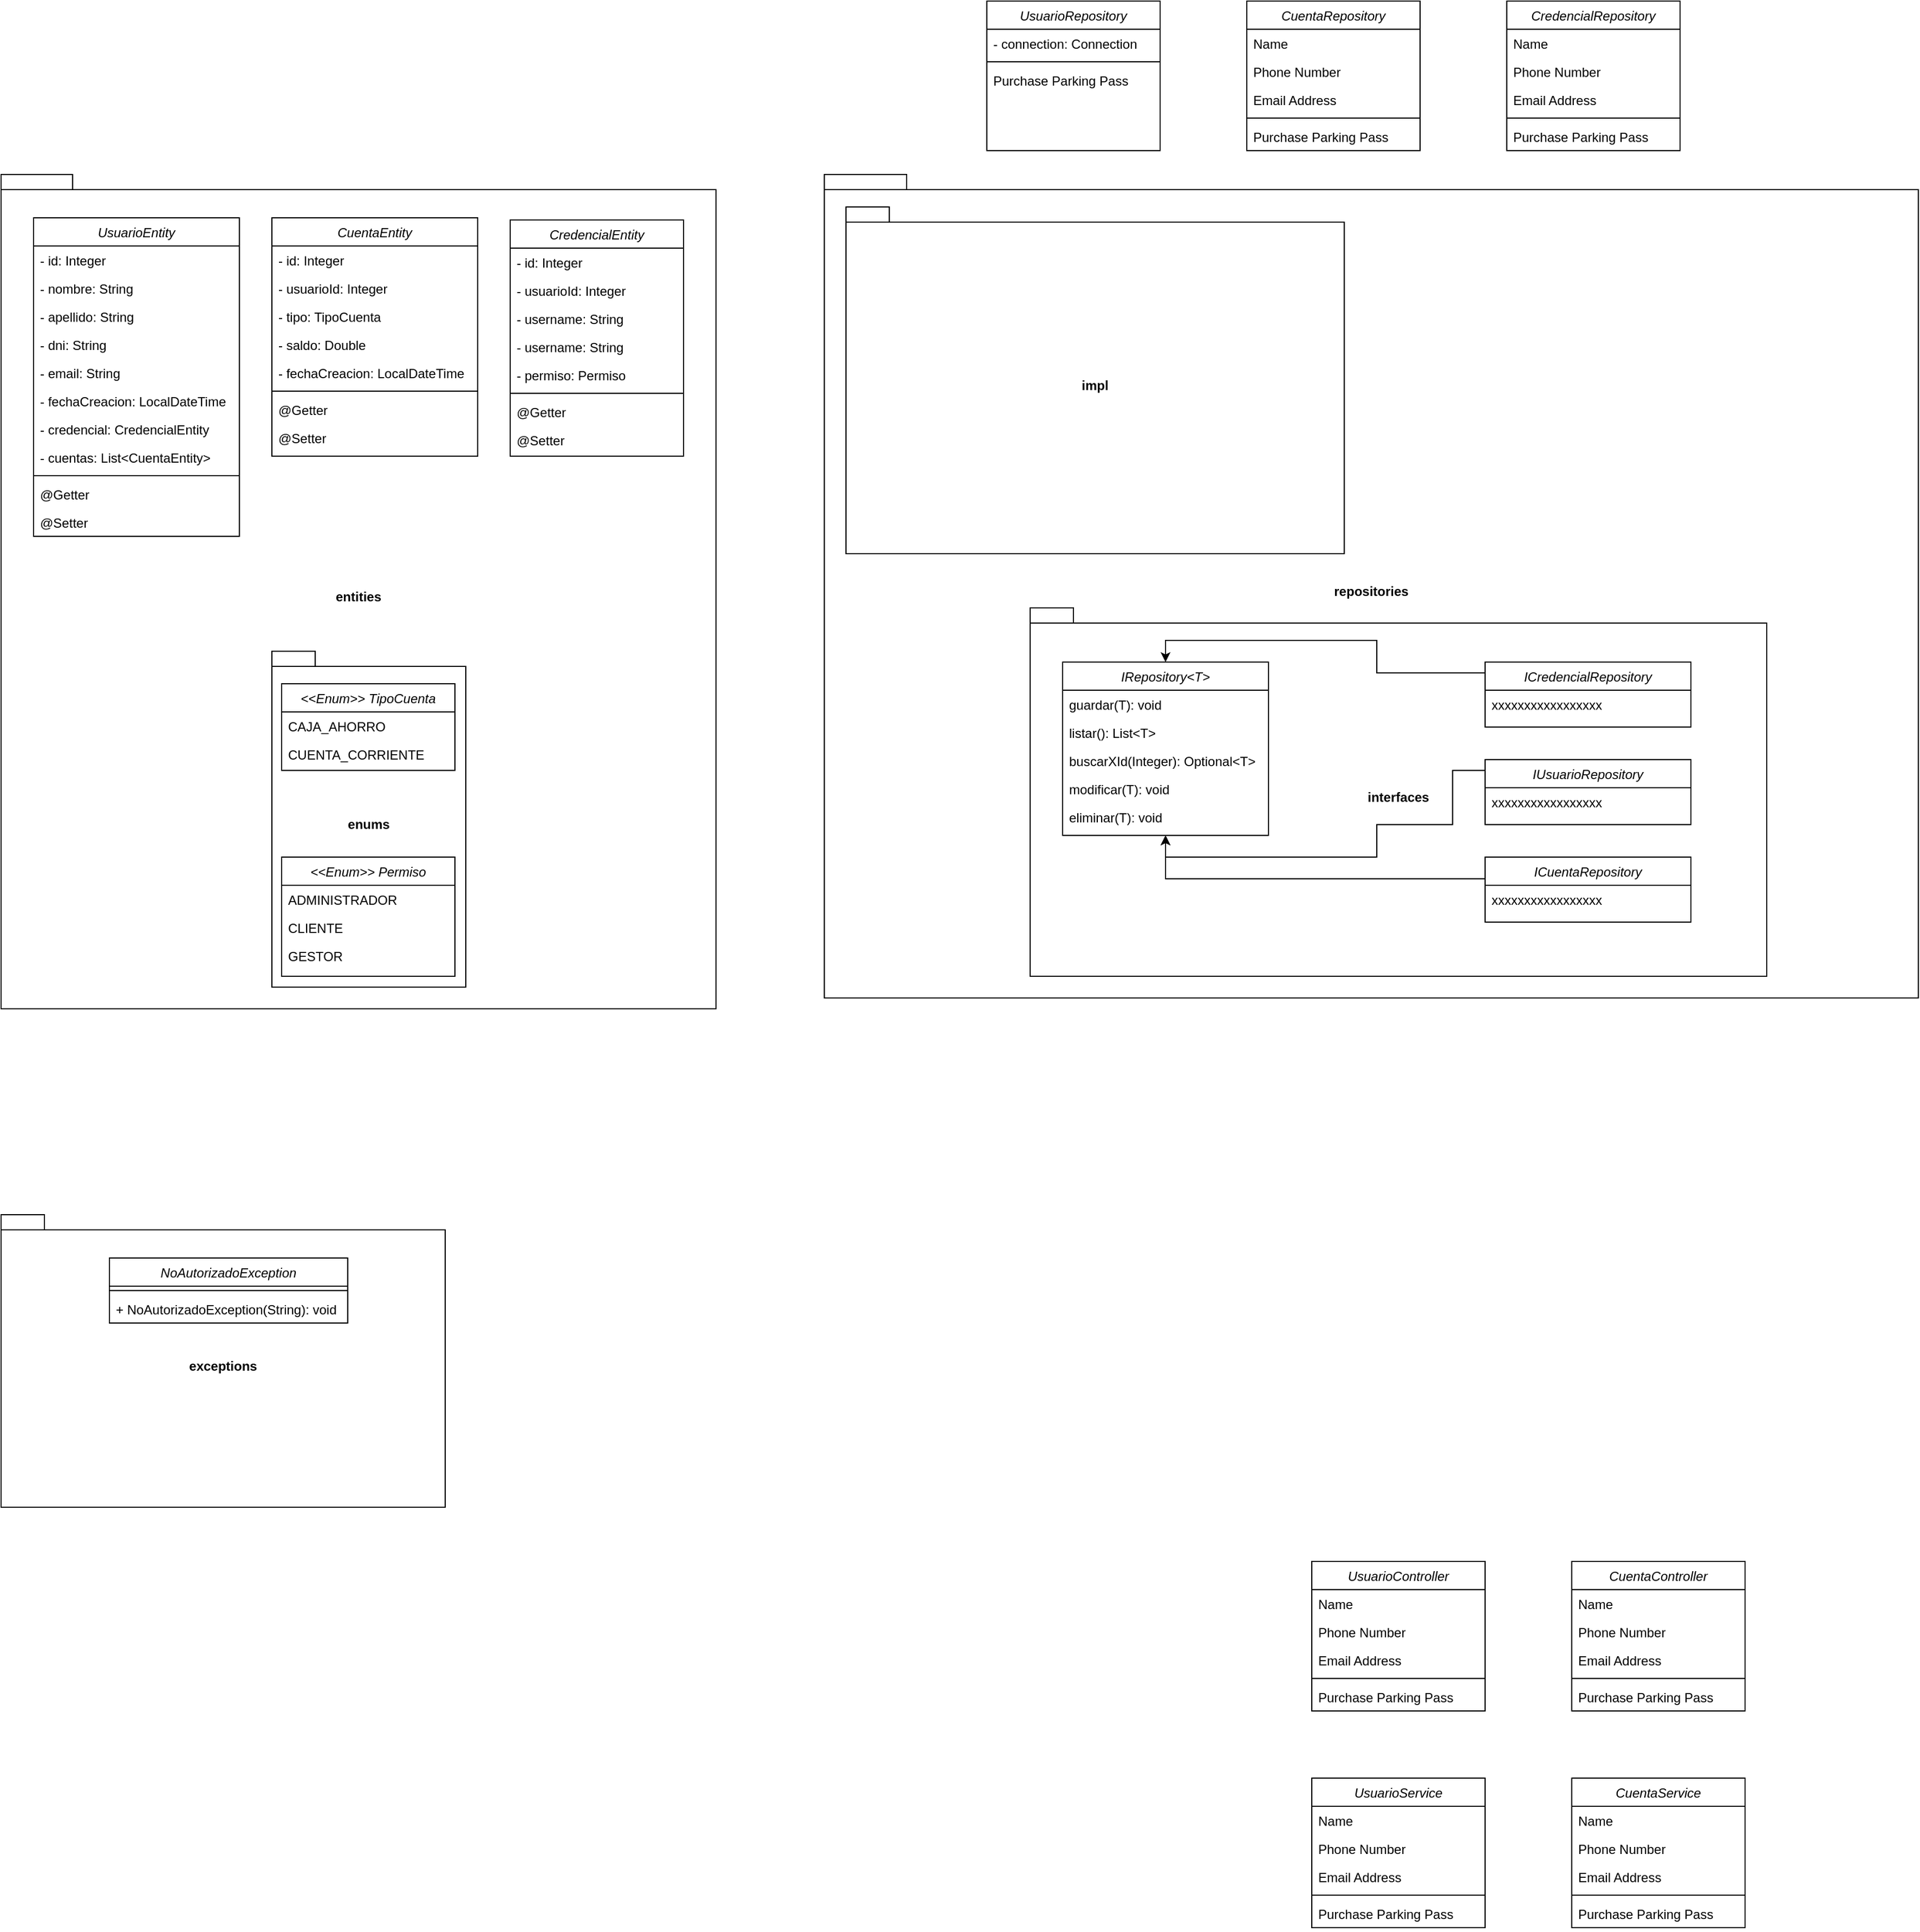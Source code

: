 <mxfile version="26.2.2">
  <diagram id="C5RBs43oDa-KdzZeNtuy" name="Page-1">
    <mxGraphModel dx="4342" dy="2574" grid="1" gridSize="10" guides="1" tooltips="1" connect="1" arrows="1" fold="1" page="1" pageScale="1" pageWidth="827" pageHeight="1169" math="0" shadow="0">
      <root>
        <mxCell id="WIyWlLk6GJQsqaUBKTNV-0" />
        <mxCell id="WIyWlLk6GJQsqaUBKTNV-1" parent="WIyWlLk6GJQsqaUBKTNV-0" />
        <mxCell id="HVTatiH8RdnIna1Nd5N4-107" value="repositories" style="shape=folder;fontStyle=1;spacingTop=10;tabWidth=40;tabHeight=14;tabPosition=left;html=1;whiteSpace=wrap;" vertex="1" parent="WIyWlLk6GJQsqaUBKTNV-1">
          <mxGeometry x="-250" y="-960" width="1010" height="760" as="geometry" />
        </mxCell>
        <mxCell id="HVTatiH8RdnIna1Nd5N4-108" value="impl" style="shape=folder;fontStyle=1;spacingTop=10;tabWidth=40;tabHeight=14;tabPosition=left;html=1;whiteSpace=wrap;" vertex="1" parent="WIyWlLk6GJQsqaUBKTNV-1">
          <mxGeometry x="-230" y="-930" width="460" height="320" as="geometry" />
        </mxCell>
        <mxCell id="HVTatiH8RdnIna1Nd5N4-109" value="interfaces" style="shape=folder;fontStyle=1;spacingTop=10;tabWidth=40;tabHeight=14;tabPosition=left;html=1;whiteSpace=wrap;" vertex="1" parent="WIyWlLk6GJQsqaUBKTNV-1">
          <mxGeometry x="-60" y="-560" width="680" height="340" as="geometry" />
        </mxCell>
        <mxCell id="HVTatiH8RdnIna1Nd5N4-99" value="entities" style="shape=folder;fontStyle=1;spacingTop=10;tabWidth=40;tabHeight=14;tabPosition=left;html=1;whiteSpace=wrap;" vertex="1" parent="WIyWlLk6GJQsqaUBKTNV-1">
          <mxGeometry x="-1010" y="-960" width="660" height="770" as="geometry" />
        </mxCell>
        <mxCell id="zkfFHV4jXpPFQw0GAbJ--0" value="UsuarioEntity" style="swimlane;fontStyle=2;align=center;verticalAlign=top;childLayout=stackLayout;horizontal=1;startSize=26;horizontalStack=0;resizeParent=1;resizeLast=0;collapsible=1;marginBottom=0;rounded=0;shadow=0;strokeWidth=1;" parent="WIyWlLk6GJQsqaUBKTNV-1" vertex="1">
          <mxGeometry x="-980" y="-920" width="190" height="294" as="geometry">
            <mxRectangle x="-980" y="-920" width="160" height="26" as="alternateBounds" />
          </mxGeometry>
        </mxCell>
        <mxCell id="zkfFHV4jXpPFQw0GAbJ--1" value="- id: Integer" style="text;align=left;verticalAlign=top;spacingLeft=4;spacingRight=4;overflow=hidden;rotatable=0;points=[[0,0.5],[1,0.5]];portConstraint=eastwest;" parent="zkfFHV4jXpPFQw0GAbJ--0" vertex="1">
          <mxGeometry y="26" width="190" height="26" as="geometry" />
        </mxCell>
        <mxCell id="HVTatiH8RdnIna1Nd5N4-63" value="- nombre: String" style="text;align=left;verticalAlign=top;spacingLeft=4;spacingRight=4;overflow=hidden;rotatable=0;points=[[0,0.5],[1,0.5]];portConstraint=eastwest;" vertex="1" parent="zkfFHV4jXpPFQw0GAbJ--0">
          <mxGeometry y="52" width="190" height="26" as="geometry" />
        </mxCell>
        <mxCell id="HVTatiH8RdnIna1Nd5N4-64" value="- apellido: String" style="text;align=left;verticalAlign=top;spacingLeft=4;spacingRight=4;overflow=hidden;rotatable=0;points=[[0,0.5],[1,0.5]];portConstraint=eastwest;" vertex="1" parent="zkfFHV4jXpPFQw0GAbJ--0">
          <mxGeometry y="78" width="190" height="26" as="geometry" />
        </mxCell>
        <mxCell id="HVTatiH8RdnIna1Nd5N4-65" value="- dni: String" style="text;align=left;verticalAlign=top;spacingLeft=4;spacingRight=4;overflow=hidden;rotatable=0;points=[[0,0.5],[1,0.5]];portConstraint=eastwest;" vertex="1" parent="zkfFHV4jXpPFQw0GAbJ--0">
          <mxGeometry y="104" width="190" height="26" as="geometry" />
        </mxCell>
        <mxCell id="HVTatiH8RdnIna1Nd5N4-66" value="- email: String" style="text;align=left;verticalAlign=top;spacingLeft=4;spacingRight=4;overflow=hidden;rotatable=0;points=[[0,0.5],[1,0.5]];portConstraint=eastwest;" vertex="1" parent="zkfFHV4jXpPFQw0GAbJ--0">
          <mxGeometry y="130" width="190" height="26" as="geometry" />
        </mxCell>
        <mxCell id="zkfFHV4jXpPFQw0GAbJ--2" value="- fechaCreacion: LocalDateTime" style="text;align=left;verticalAlign=top;spacingLeft=4;spacingRight=4;overflow=hidden;rotatable=0;points=[[0,0.5],[1,0.5]];portConstraint=eastwest;rounded=0;shadow=0;html=0;" parent="zkfFHV4jXpPFQw0GAbJ--0" vertex="1">
          <mxGeometry y="156" width="190" height="26" as="geometry" />
        </mxCell>
        <mxCell id="HVTatiH8RdnIna1Nd5N4-67" value="- credencial: CredencialEntity" style="text;align=left;verticalAlign=top;spacingLeft=4;spacingRight=4;overflow=hidden;rotatable=0;points=[[0,0.5],[1,0.5]];portConstraint=eastwest;rounded=0;shadow=0;html=0;" vertex="1" parent="zkfFHV4jXpPFQw0GAbJ--0">
          <mxGeometry y="182" width="190" height="26" as="geometry" />
        </mxCell>
        <mxCell id="zkfFHV4jXpPFQw0GAbJ--3" value="- cuentas: List&lt;CuentaEntity&gt;" style="text;align=left;verticalAlign=top;spacingLeft=4;spacingRight=4;overflow=hidden;rotatable=0;points=[[0,0.5],[1,0.5]];portConstraint=eastwest;rounded=0;shadow=0;html=0;" parent="zkfFHV4jXpPFQw0GAbJ--0" vertex="1">
          <mxGeometry y="208" width="190" height="26" as="geometry" />
        </mxCell>
        <mxCell id="zkfFHV4jXpPFQw0GAbJ--4" value="" style="line;html=1;strokeWidth=1;align=left;verticalAlign=middle;spacingTop=-1;spacingLeft=3;spacingRight=3;rotatable=0;labelPosition=right;points=[];portConstraint=eastwest;" parent="zkfFHV4jXpPFQw0GAbJ--0" vertex="1">
          <mxGeometry y="234" width="190" height="8" as="geometry" />
        </mxCell>
        <mxCell id="zkfFHV4jXpPFQw0GAbJ--5" value="@Getter" style="text;align=left;verticalAlign=top;spacingLeft=4;spacingRight=4;overflow=hidden;rotatable=0;points=[[0,0.5],[1,0.5]];portConstraint=eastwest;" parent="zkfFHV4jXpPFQw0GAbJ--0" vertex="1">
          <mxGeometry y="242" width="190" height="26" as="geometry" />
        </mxCell>
        <mxCell id="HVTatiH8RdnIna1Nd5N4-68" value="@Setter" style="text;align=left;verticalAlign=top;spacingLeft=4;spacingRight=4;overflow=hidden;rotatable=0;points=[[0,0.5],[1,0.5]];portConstraint=eastwest;" vertex="1" parent="zkfFHV4jXpPFQw0GAbJ--0">
          <mxGeometry y="268" width="190" height="26" as="geometry" />
        </mxCell>
        <mxCell id="HVTatiH8RdnIna1Nd5N4-0" value="CuentaEntity" style="swimlane;fontStyle=2;align=center;verticalAlign=top;childLayout=stackLayout;horizontal=1;startSize=26;horizontalStack=0;resizeParent=1;resizeLast=0;collapsible=1;marginBottom=0;rounded=0;shadow=0;strokeWidth=1;" vertex="1" parent="WIyWlLk6GJQsqaUBKTNV-1">
          <mxGeometry x="-760" y="-920" width="190" height="220" as="geometry">
            <mxRectangle x="230" y="140" width="160" height="26" as="alternateBounds" />
          </mxGeometry>
        </mxCell>
        <mxCell id="HVTatiH8RdnIna1Nd5N4-1" value="- id: Integer" style="text;align=left;verticalAlign=top;spacingLeft=4;spacingRight=4;overflow=hidden;rotatable=0;points=[[0,0.5],[1,0.5]];portConstraint=eastwest;" vertex="1" parent="HVTatiH8RdnIna1Nd5N4-0">
          <mxGeometry y="26" width="190" height="26" as="geometry" />
        </mxCell>
        <mxCell id="HVTatiH8RdnIna1Nd5N4-69" value="- usuarioId: Integer" style="text;align=left;verticalAlign=top;spacingLeft=4;spacingRight=4;overflow=hidden;rotatable=0;points=[[0,0.5],[1,0.5]];portConstraint=eastwest;" vertex="1" parent="HVTatiH8RdnIna1Nd5N4-0">
          <mxGeometry y="52" width="190" height="26" as="geometry" />
        </mxCell>
        <mxCell id="HVTatiH8RdnIna1Nd5N4-70" value="- tipo: TipoCuenta" style="text;align=left;verticalAlign=top;spacingLeft=4;spacingRight=4;overflow=hidden;rotatable=0;points=[[0,0.5],[1,0.5]];portConstraint=eastwest;" vertex="1" parent="HVTatiH8RdnIna1Nd5N4-0">
          <mxGeometry y="78" width="190" height="26" as="geometry" />
        </mxCell>
        <mxCell id="HVTatiH8RdnIna1Nd5N4-71" value="- saldo: Double" style="text;align=left;verticalAlign=top;spacingLeft=4;spacingRight=4;overflow=hidden;rotatable=0;points=[[0,0.5],[1,0.5]];portConstraint=eastwest;" vertex="1" parent="HVTatiH8RdnIna1Nd5N4-0">
          <mxGeometry y="104" width="190" height="26" as="geometry" />
        </mxCell>
        <mxCell id="HVTatiH8RdnIna1Nd5N4-72" value="- fechaCreacion: LocalDateTime" style="text;align=left;verticalAlign=top;spacingLeft=4;spacingRight=4;overflow=hidden;rotatable=0;points=[[0,0.5],[1,0.5]];portConstraint=eastwest;" vertex="1" parent="HVTatiH8RdnIna1Nd5N4-0">
          <mxGeometry y="130" width="190" height="26" as="geometry" />
        </mxCell>
        <mxCell id="HVTatiH8RdnIna1Nd5N4-4" value="" style="line;html=1;strokeWidth=1;align=left;verticalAlign=middle;spacingTop=-1;spacingLeft=3;spacingRight=3;rotatable=0;labelPosition=right;points=[];portConstraint=eastwest;" vertex="1" parent="HVTatiH8RdnIna1Nd5N4-0">
          <mxGeometry y="156" width="190" height="8" as="geometry" />
        </mxCell>
        <mxCell id="HVTatiH8RdnIna1Nd5N4-5" value="@Getter" style="text;align=left;verticalAlign=top;spacingLeft=4;spacingRight=4;overflow=hidden;rotatable=0;points=[[0,0.5],[1,0.5]];portConstraint=eastwest;" vertex="1" parent="HVTatiH8RdnIna1Nd5N4-0">
          <mxGeometry y="164" width="190" height="26" as="geometry" />
        </mxCell>
        <mxCell id="HVTatiH8RdnIna1Nd5N4-77" value="@Setter" style="text;align=left;verticalAlign=top;spacingLeft=4;spacingRight=4;overflow=hidden;rotatable=0;points=[[0,0.5],[1,0.5]];portConstraint=eastwest;" vertex="1" parent="HVTatiH8RdnIna1Nd5N4-0">
          <mxGeometry y="190" width="190" height="26" as="geometry" />
        </mxCell>
        <mxCell id="HVTatiH8RdnIna1Nd5N4-12" value="UsuarioService" style="swimlane;fontStyle=2;align=center;verticalAlign=top;childLayout=stackLayout;horizontal=1;startSize=26;horizontalStack=0;resizeParent=1;resizeLast=0;collapsible=1;marginBottom=0;rounded=0;shadow=0;strokeWidth=1;" vertex="1" parent="WIyWlLk6GJQsqaUBKTNV-1">
          <mxGeometry x="200" y="520" width="160" height="138" as="geometry">
            <mxRectangle x="230" y="140" width="160" height="26" as="alternateBounds" />
          </mxGeometry>
        </mxCell>
        <mxCell id="HVTatiH8RdnIna1Nd5N4-13" value="Name" style="text;align=left;verticalAlign=top;spacingLeft=4;spacingRight=4;overflow=hidden;rotatable=0;points=[[0,0.5],[1,0.5]];portConstraint=eastwest;" vertex="1" parent="HVTatiH8RdnIna1Nd5N4-12">
          <mxGeometry y="26" width="160" height="26" as="geometry" />
        </mxCell>
        <mxCell id="HVTatiH8RdnIna1Nd5N4-14" value="Phone Number" style="text;align=left;verticalAlign=top;spacingLeft=4;spacingRight=4;overflow=hidden;rotatable=0;points=[[0,0.5],[1,0.5]];portConstraint=eastwest;rounded=0;shadow=0;html=0;" vertex="1" parent="HVTatiH8RdnIna1Nd5N4-12">
          <mxGeometry y="52" width="160" height="26" as="geometry" />
        </mxCell>
        <mxCell id="HVTatiH8RdnIna1Nd5N4-15" value="Email Address" style="text;align=left;verticalAlign=top;spacingLeft=4;spacingRight=4;overflow=hidden;rotatable=0;points=[[0,0.5],[1,0.5]];portConstraint=eastwest;rounded=0;shadow=0;html=0;" vertex="1" parent="HVTatiH8RdnIna1Nd5N4-12">
          <mxGeometry y="78" width="160" height="26" as="geometry" />
        </mxCell>
        <mxCell id="HVTatiH8RdnIna1Nd5N4-16" value="" style="line;html=1;strokeWidth=1;align=left;verticalAlign=middle;spacingTop=-1;spacingLeft=3;spacingRight=3;rotatable=0;labelPosition=right;points=[];portConstraint=eastwest;" vertex="1" parent="HVTatiH8RdnIna1Nd5N4-12">
          <mxGeometry y="104" width="160" height="8" as="geometry" />
        </mxCell>
        <mxCell id="HVTatiH8RdnIna1Nd5N4-17" value="Purchase Parking Pass" style="text;align=left;verticalAlign=top;spacingLeft=4;spacingRight=4;overflow=hidden;rotatable=0;points=[[0,0.5],[1,0.5]];portConstraint=eastwest;" vertex="1" parent="HVTatiH8RdnIna1Nd5N4-12">
          <mxGeometry y="112" width="160" height="26" as="geometry" />
        </mxCell>
        <mxCell id="HVTatiH8RdnIna1Nd5N4-18" value="CuentaService" style="swimlane;fontStyle=2;align=center;verticalAlign=top;childLayout=stackLayout;horizontal=1;startSize=26;horizontalStack=0;resizeParent=1;resizeLast=0;collapsible=1;marginBottom=0;rounded=0;shadow=0;strokeWidth=1;" vertex="1" parent="WIyWlLk6GJQsqaUBKTNV-1">
          <mxGeometry x="440" y="520" width="160" height="138" as="geometry">
            <mxRectangle x="230" y="140" width="160" height="26" as="alternateBounds" />
          </mxGeometry>
        </mxCell>
        <mxCell id="HVTatiH8RdnIna1Nd5N4-19" value="Name" style="text;align=left;verticalAlign=top;spacingLeft=4;spacingRight=4;overflow=hidden;rotatable=0;points=[[0,0.5],[1,0.5]];portConstraint=eastwest;" vertex="1" parent="HVTatiH8RdnIna1Nd5N4-18">
          <mxGeometry y="26" width="160" height="26" as="geometry" />
        </mxCell>
        <mxCell id="HVTatiH8RdnIna1Nd5N4-20" value="Phone Number" style="text;align=left;verticalAlign=top;spacingLeft=4;spacingRight=4;overflow=hidden;rotatable=0;points=[[0,0.5],[1,0.5]];portConstraint=eastwest;rounded=0;shadow=0;html=0;" vertex="1" parent="HVTatiH8RdnIna1Nd5N4-18">
          <mxGeometry y="52" width="160" height="26" as="geometry" />
        </mxCell>
        <mxCell id="HVTatiH8RdnIna1Nd5N4-21" value="Email Address" style="text;align=left;verticalAlign=top;spacingLeft=4;spacingRight=4;overflow=hidden;rotatable=0;points=[[0,0.5],[1,0.5]];portConstraint=eastwest;rounded=0;shadow=0;html=0;" vertex="1" parent="HVTatiH8RdnIna1Nd5N4-18">
          <mxGeometry y="78" width="160" height="26" as="geometry" />
        </mxCell>
        <mxCell id="HVTatiH8RdnIna1Nd5N4-22" value="" style="line;html=1;strokeWidth=1;align=left;verticalAlign=middle;spacingTop=-1;spacingLeft=3;spacingRight=3;rotatable=0;labelPosition=right;points=[];portConstraint=eastwest;" vertex="1" parent="HVTatiH8RdnIna1Nd5N4-18">
          <mxGeometry y="104" width="160" height="8" as="geometry" />
        </mxCell>
        <mxCell id="HVTatiH8RdnIna1Nd5N4-23" value="Purchase Parking Pass" style="text;align=left;verticalAlign=top;spacingLeft=4;spacingRight=4;overflow=hidden;rotatable=0;points=[[0,0.5],[1,0.5]];portConstraint=eastwest;" vertex="1" parent="HVTatiH8RdnIna1Nd5N4-18">
          <mxGeometry y="112" width="160" height="26" as="geometry" />
        </mxCell>
        <mxCell id="HVTatiH8RdnIna1Nd5N4-24" value="UsuarioRepository" style="swimlane;fontStyle=2;align=center;verticalAlign=top;childLayout=stackLayout;horizontal=1;startSize=26;horizontalStack=0;resizeParent=1;resizeLast=0;collapsible=1;marginBottom=0;rounded=0;shadow=0;strokeWidth=1;" vertex="1" parent="WIyWlLk6GJQsqaUBKTNV-1">
          <mxGeometry x="-100" y="-1120" width="160" height="138" as="geometry">
            <mxRectangle x="230" y="140" width="160" height="26" as="alternateBounds" />
          </mxGeometry>
        </mxCell>
        <mxCell id="HVTatiH8RdnIna1Nd5N4-25" value="- connection: Connection" style="text;align=left;verticalAlign=top;spacingLeft=4;spacingRight=4;overflow=hidden;rotatable=0;points=[[0,0.5],[1,0.5]];portConstraint=eastwest;" vertex="1" parent="HVTatiH8RdnIna1Nd5N4-24">
          <mxGeometry y="26" width="160" height="26" as="geometry" />
        </mxCell>
        <mxCell id="HVTatiH8RdnIna1Nd5N4-28" value="" style="line;html=1;strokeWidth=1;align=left;verticalAlign=middle;spacingTop=-1;spacingLeft=3;spacingRight=3;rotatable=0;labelPosition=right;points=[];portConstraint=eastwest;" vertex="1" parent="HVTatiH8RdnIna1Nd5N4-24">
          <mxGeometry y="52" width="160" height="8" as="geometry" />
        </mxCell>
        <mxCell id="HVTatiH8RdnIna1Nd5N4-29" value="Purchase Parking Pass" style="text;align=left;verticalAlign=top;spacingLeft=4;spacingRight=4;overflow=hidden;rotatable=0;points=[[0,0.5],[1,0.5]];portConstraint=eastwest;" vertex="1" parent="HVTatiH8RdnIna1Nd5N4-24">
          <mxGeometry y="60" width="160" height="26" as="geometry" />
        </mxCell>
        <mxCell id="HVTatiH8RdnIna1Nd5N4-30" value="CuentaRepository" style="swimlane;fontStyle=2;align=center;verticalAlign=top;childLayout=stackLayout;horizontal=1;startSize=26;horizontalStack=0;resizeParent=1;resizeLast=0;collapsible=1;marginBottom=0;rounded=0;shadow=0;strokeWidth=1;" vertex="1" parent="WIyWlLk6GJQsqaUBKTNV-1">
          <mxGeometry x="140" y="-1120" width="160" height="138" as="geometry">
            <mxRectangle x="230" y="140" width="160" height="26" as="alternateBounds" />
          </mxGeometry>
        </mxCell>
        <mxCell id="HVTatiH8RdnIna1Nd5N4-31" value="Name" style="text;align=left;verticalAlign=top;spacingLeft=4;spacingRight=4;overflow=hidden;rotatable=0;points=[[0,0.5],[1,0.5]];portConstraint=eastwest;" vertex="1" parent="HVTatiH8RdnIna1Nd5N4-30">
          <mxGeometry y="26" width="160" height="26" as="geometry" />
        </mxCell>
        <mxCell id="HVTatiH8RdnIna1Nd5N4-32" value="Phone Number" style="text;align=left;verticalAlign=top;spacingLeft=4;spacingRight=4;overflow=hidden;rotatable=0;points=[[0,0.5],[1,0.5]];portConstraint=eastwest;rounded=0;shadow=0;html=0;" vertex="1" parent="HVTatiH8RdnIna1Nd5N4-30">
          <mxGeometry y="52" width="160" height="26" as="geometry" />
        </mxCell>
        <mxCell id="HVTatiH8RdnIna1Nd5N4-33" value="Email Address" style="text;align=left;verticalAlign=top;spacingLeft=4;spacingRight=4;overflow=hidden;rotatable=0;points=[[0,0.5],[1,0.5]];portConstraint=eastwest;rounded=0;shadow=0;html=0;" vertex="1" parent="HVTatiH8RdnIna1Nd5N4-30">
          <mxGeometry y="78" width="160" height="26" as="geometry" />
        </mxCell>
        <mxCell id="HVTatiH8RdnIna1Nd5N4-34" value="" style="line;html=1;strokeWidth=1;align=left;verticalAlign=middle;spacingTop=-1;spacingLeft=3;spacingRight=3;rotatable=0;labelPosition=right;points=[];portConstraint=eastwest;" vertex="1" parent="HVTatiH8RdnIna1Nd5N4-30">
          <mxGeometry y="104" width="160" height="8" as="geometry" />
        </mxCell>
        <mxCell id="HVTatiH8RdnIna1Nd5N4-35" value="Purchase Parking Pass" style="text;align=left;verticalAlign=top;spacingLeft=4;spacingRight=4;overflow=hidden;rotatable=0;points=[[0,0.5],[1,0.5]];portConstraint=eastwest;" vertex="1" parent="HVTatiH8RdnIna1Nd5N4-30">
          <mxGeometry y="112" width="160" height="26" as="geometry" />
        </mxCell>
        <mxCell id="HVTatiH8RdnIna1Nd5N4-36" value="CredencialEntity" style="swimlane;fontStyle=2;align=center;verticalAlign=top;childLayout=stackLayout;horizontal=1;startSize=26;horizontalStack=0;resizeParent=1;resizeLast=0;collapsible=1;marginBottom=0;rounded=0;shadow=0;strokeWidth=1;" vertex="1" parent="WIyWlLk6GJQsqaUBKTNV-1">
          <mxGeometry x="-540" y="-918" width="160" height="218" as="geometry">
            <mxRectangle x="230" y="140" width="160" height="26" as="alternateBounds" />
          </mxGeometry>
        </mxCell>
        <mxCell id="HVTatiH8RdnIna1Nd5N4-37" value="- id: Integer" style="text;align=left;verticalAlign=top;spacingLeft=4;spacingRight=4;overflow=hidden;rotatable=0;points=[[0,0.5],[1,0.5]];portConstraint=eastwest;" vertex="1" parent="HVTatiH8RdnIna1Nd5N4-36">
          <mxGeometry y="26" width="160" height="26" as="geometry" />
        </mxCell>
        <mxCell id="HVTatiH8RdnIna1Nd5N4-73" value="- usuarioId: Integer" style="text;align=left;verticalAlign=top;spacingLeft=4;spacingRight=4;overflow=hidden;rotatable=0;points=[[0,0.5],[1,0.5]];portConstraint=eastwest;" vertex="1" parent="HVTatiH8RdnIna1Nd5N4-36">
          <mxGeometry y="52" width="160" height="26" as="geometry" />
        </mxCell>
        <mxCell id="HVTatiH8RdnIna1Nd5N4-74" value="- username: String" style="text;align=left;verticalAlign=top;spacingLeft=4;spacingRight=4;overflow=hidden;rotatable=0;points=[[0,0.5],[1,0.5]];portConstraint=eastwest;" vertex="1" parent="HVTatiH8RdnIna1Nd5N4-36">
          <mxGeometry y="78" width="160" height="26" as="geometry" />
        </mxCell>
        <mxCell id="HVTatiH8RdnIna1Nd5N4-75" value="- username: String" style="text;align=left;verticalAlign=top;spacingLeft=4;spacingRight=4;overflow=hidden;rotatable=0;points=[[0,0.5],[1,0.5]];portConstraint=eastwest;" vertex="1" parent="HVTatiH8RdnIna1Nd5N4-36">
          <mxGeometry y="104" width="160" height="26" as="geometry" />
        </mxCell>
        <mxCell id="HVTatiH8RdnIna1Nd5N4-76" value="- permiso: Permiso" style="text;align=left;verticalAlign=top;spacingLeft=4;spacingRight=4;overflow=hidden;rotatable=0;points=[[0,0.5],[1,0.5]];portConstraint=eastwest;" vertex="1" parent="HVTatiH8RdnIna1Nd5N4-36">
          <mxGeometry y="130" width="160" height="26" as="geometry" />
        </mxCell>
        <mxCell id="HVTatiH8RdnIna1Nd5N4-40" value="" style="line;html=1;strokeWidth=1;align=left;verticalAlign=middle;spacingTop=-1;spacingLeft=3;spacingRight=3;rotatable=0;labelPosition=right;points=[];portConstraint=eastwest;" vertex="1" parent="HVTatiH8RdnIna1Nd5N4-36">
          <mxGeometry y="156" width="160" height="8" as="geometry" />
        </mxCell>
        <mxCell id="HVTatiH8RdnIna1Nd5N4-41" value="@Getter" style="text;align=left;verticalAlign=top;spacingLeft=4;spacingRight=4;overflow=hidden;rotatable=0;points=[[0,0.5],[1,0.5]];portConstraint=eastwest;" vertex="1" parent="HVTatiH8RdnIna1Nd5N4-36">
          <mxGeometry y="164" width="160" height="26" as="geometry" />
        </mxCell>
        <mxCell id="HVTatiH8RdnIna1Nd5N4-78" value="@Setter" style="text;align=left;verticalAlign=top;spacingLeft=4;spacingRight=4;overflow=hidden;rotatable=0;points=[[0,0.5],[1,0.5]];portConstraint=eastwest;" vertex="1" parent="HVTatiH8RdnIna1Nd5N4-36">
          <mxGeometry y="190" width="160" height="26" as="geometry" />
        </mxCell>
        <mxCell id="HVTatiH8RdnIna1Nd5N4-42" value="CredencialRepository" style="swimlane;fontStyle=2;align=center;verticalAlign=top;childLayout=stackLayout;horizontal=1;startSize=26;horizontalStack=0;resizeParent=1;resizeLast=0;collapsible=1;marginBottom=0;rounded=0;shadow=0;strokeWidth=1;" vertex="1" parent="WIyWlLk6GJQsqaUBKTNV-1">
          <mxGeometry x="380" y="-1120" width="160" height="138" as="geometry">
            <mxRectangle x="230" y="140" width="160" height="26" as="alternateBounds" />
          </mxGeometry>
        </mxCell>
        <mxCell id="HVTatiH8RdnIna1Nd5N4-43" value="Name" style="text;align=left;verticalAlign=top;spacingLeft=4;spacingRight=4;overflow=hidden;rotatable=0;points=[[0,0.5],[1,0.5]];portConstraint=eastwest;" vertex="1" parent="HVTatiH8RdnIna1Nd5N4-42">
          <mxGeometry y="26" width="160" height="26" as="geometry" />
        </mxCell>
        <mxCell id="HVTatiH8RdnIna1Nd5N4-44" value="Phone Number" style="text;align=left;verticalAlign=top;spacingLeft=4;spacingRight=4;overflow=hidden;rotatable=0;points=[[0,0.5],[1,0.5]];portConstraint=eastwest;rounded=0;shadow=0;html=0;" vertex="1" parent="HVTatiH8RdnIna1Nd5N4-42">
          <mxGeometry y="52" width="160" height="26" as="geometry" />
        </mxCell>
        <mxCell id="HVTatiH8RdnIna1Nd5N4-45" value="Email Address" style="text;align=left;verticalAlign=top;spacingLeft=4;spacingRight=4;overflow=hidden;rotatable=0;points=[[0,0.5],[1,0.5]];portConstraint=eastwest;rounded=0;shadow=0;html=0;" vertex="1" parent="HVTatiH8RdnIna1Nd5N4-42">
          <mxGeometry y="78" width="160" height="26" as="geometry" />
        </mxCell>
        <mxCell id="HVTatiH8RdnIna1Nd5N4-46" value="" style="line;html=1;strokeWidth=1;align=left;verticalAlign=middle;spacingTop=-1;spacingLeft=3;spacingRight=3;rotatable=0;labelPosition=right;points=[];portConstraint=eastwest;" vertex="1" parent="HVTatiH8RdnIna1Nd5N4-42">
          <mxGeometry y="104" width="160" height="8" as="geometry" />
        </mxCell>
        <mxCell id="HVTatiH8RdnIna1Nd5N4-47" value="Purchase Parking Pass" style="text;align=left;verticalAlign=top;spacingLeft=4;spacingRight=4;overflow=hidden;rotatable=0;points=[[0,0.5],[1,0.5]];portConstraint=eastwest;" vertex="1" parent="HVTatiH8RdnIna1Nd5N4-42">
          <mxGeometry y="112" width="160" height="26" as="geometry" />
        </mxCell>
        <mxCell id="HVTatiH8RdnIna1Nd5N4-48" value="CuentaController" style="swimlane;fontStyle=2;align=center;verticalAlign=top;childLayout=stackLayout;horizontal=1;startSize=26;horizontalStack=0;resizeParent=1;resizeLast=0;collapsible=1;marginBottom=0;rounded=0;shadow=0;strokeWidth=1;" vertex="1" parent="WIyWlLk6GJQsqaUBKTNV-1">
          <mxGeometry x="440" y="320" width="160" height="138" as="geometry">
            <mxRectangle x="230" y="140" width="160" height="26" as="alternateBounds" />
          </mxGeometry>
        </mxCell>
        <mxCell id="HVTatiH8RdnIna1Nd5N4-49" value="Name" style="text;align=left;verticalAlign=top;spacingLeft=4;spacingRight=4;overflow=hidden;rotatable=0;points=[[0,0.5],[1,0.5]];portConstraint=eastwest;" vertex="1" parent="HVTatiH8RdnIna1Nd5N4-48">
          <mxGeometry y="26" width="160" height="26" as="geometry" />
        </mxCell>
        <mxCell id="HVTatiH8RdnIna1Nd5N4-50" value="Phone Number" style="text;align=left;verticalAlign=top;spacingLeft=4;spacingRight=4;overflow=hidden;rotatable=0;points=[[0,0.5],[1,0.5]];portConstraint=eastwest;rounded=0;shadow=0;html=0;" vertex="1" parent="HVTatiH8RdnIna1Nd5N4-48">
          <mxGeometry y="52" width="160" height="26" as="geometry" />
        </mxCell>
        <mxCell id="HVTatiH8RdnIna1Nd5N4-51" value="Email Address" style="text;align=left;verticalAlign=top;spacingLeft=4;spacingRight=4;overflow=hidden;rotatable=0;points=[[0,0.5],[1,0.5]];portConstraint=eastwest;rounded=0;shadow=0;html=0;" vertex="1" parent="HVTatiH8RdnIna1Nd5N4-48">
          <mxGeometry y="78" width="160" height="26" as="geometry" />
        </mxCell>
        <mxCell id="HVTatiH8RdnIna1Nd5N4-52" value="" style="line;html=1;strokeWidth=1;align=left;verticalAlign=middle;spacingTop=-1;spacingLeft=3;spacingRight=3;rotatable=0;labelPosition=right;points=[];portConstraint=eastwest;" vertex="1" parent="HVTatiH8RdnIna1Nd5N4-48">
          <mxGeometry y="104" width="160" height="8" as="geometry" />
        </mxCell>
        <mxCell id="HVTatiH8RdnIna1Nd5N4-53" value="Purchase Parking Pass" style="text;align=left;verticalAlign=top;spacingLeft=4;spacingRight=4;overflow=hidden;rotatable=0;points=[[0,0.5],[1,0.5]];portConstraint=eastwest;" vertex="1" parent="HVTatiH8RdnIna1Nd5N4-48">
          <mxGeometry y="112" width="160" height="26" as="geometry" />
        </mxCell>
        <mxCell id="HVTatiH8RdnIna1Nd5N4-54" value="UsuarioController" style="swimlane;fontStyle=2;align=center;verticalAlign=top;childLayout=stackLayout;horizontal=1;startSize=26;horizontalStack=0;resizeParent=1;resizeLast=0;collapsible=1;marginBottom=0;rounded=0;shadow=0;strokeWidth=1;" vertex="1" parent="WIyWlLk6GJQsqaUBKTNV-1">
          <mxGeometry x="200" y="320" width="160" height="138" as="geometry">
            <mxRectangle x="230" y="140" width="160" height="26" as="alternateBounds" />
          </mxGeometry>
        </mxCell>
        <mxCell id="HVTatiH8RdnIna1Nd5N4-55" value="Name" style="text;align=left;verticalAlign=top;spacingLeft=4;spacingRight=4;overflow=hidden;rotatable=0;points=[[0,0.5],[1,0.5]];portConstraint=eastwest;" vertex="1" parent="HVTatiH8RdnIna1Nd5N4-54">
          <mxGeometry y="26" width="160" height="26" as="geometry" />
        </mxCell>
        <mxCell id="HVTatiH8RdnIna1Nd5N4-56" value="Phone Number" style="text;align=left;verticalAlign=top;spacingLeft=4;spacingRight=4;overflow=hidden;rotatable=0;points=[[0,0.5],[1,0.5]];portConstraint=eastwest;rounded=0;shadow=0;html=0;" vertex="1" parent="HVTatiH8RdnIna1Nd5N4-54">
          <mxGeometry y="52" width="160" height="26" as="geometry" />
        </mxCell>
        <mxCell id="HVTatiH8RdnIna1Nd5N4-57" value="Email Address" style="text;align=left;verticalAlign=top;spacingLeft=4;spacingRight=4;overflow=hidden;rotatable=0;points=[[0,0.5],[1,0.5]];portConstraint=eastwest;rounded=0;shadow=0;html=0;" vertex="1" parent="HVTatiH8RdnIna1Nd5N4-54">
          <mxGeometry y="78" width="160" height="26" as="geometry" />
        </mxCell>
        <mxCell id="HVTatiH8RdnIna1Nd5N4-58" value="" style="line;html=1;strokeWidth=1;align=left;verticalAlign=middle;spacingTop=-1;spacingLeft=3;spacingRight=3;rotatable=0;labelPosition=right;points=[];portConstraint=eastwest;" vertex="1" parent="HVTatiH8RdnIna1Nd5N4-54">
          <mxGeometry y="104" width="160" height="8" as="geometry" />
        </mxCell>
        <mxCell id="HVTatiH8RdnIna1Nd5N4-59" value="Purchase Parking Pass" style="text;align=left;verticalAlign=top;spacingLeft=4;spacingRight=4;overflow=hidden;rotatable=0;points=[[0,0.5],[1,0.5]];portConstraint=eastwest;" vertex="1" parent="HVTatiH8RdnIna1Nd5N4-54">
          <mxGeometry y="112" width="160" height="26" as="geometry" />
        </mxCell>
        <mxCell id="HVTatiH8RdnIna1Nd5N4-98" value="" style="group" vertex="1" connectable="0" parent="WIyWlLk6GJQsqaUBKTNV-1">
          <mxGeometry x="-760" y="-520" width="179" height="310" as="geometry" />
        </mxCell>
        <mxCell id="HVTatiH8RdnIna1Nd5N4-95" value="enums" style="shape=folder;fontStyle=1;spacingTop=10;tabWidth=40;tabHeight=14;tabPosition=left;html=1;whiteSpace=wrap;movable=1;resizable=1;rotatable=1;deletable=1;editable=1;locked=0;connectable=1;" vertex="1" parent="HVTatiH8RdnIna1Nd5N4-98">
          <mxGeometry width="179" height="310" as="geometry" />
        </mxCell>
        <mxCell id="HVTatiH8RdnIna1Nd5N4-79" value="&lt;&lt;Enum&gt;&gt; Permiso" style="swimlane;fontStyle=2;align=center;verticalAlign=top;childLayout=stackLayout;horizontal=1;startSize=26;horizontalStack=0;resizeParent=1;resizeLast=0;collapsible=1;marginBottom=0;rounded=0;shadow=0;strokeWidth=1;movable=1;resizable=1;rotatable=1;deletable=1;editable=1;locked=0;connectable=1;" vertex="1" parent="HVTatiH8RdnIna1Nd5N4-98">
          <mxGeometry x="9" y="190" width="160" height="110" as="geometry">
            <mxRectangle x="230" y="140" width="160" height="26" as="alternateBounds" />
          </mxGeometry>
        </mxCell>
        <mxCell id="HVTatiH8RdnIna1Nd5N4-80" value="ADMINISTRADOR" style="text;align=left;verticalAlign=top;spacingLeft=4;spacingRight=4;overflow=hidden;rotatable=1;points=[[0,0.5],[1,0.5]];portConstraint=eastwest;movable=1;resizable=1;deletable=1;editable=1;locked=0;connectable=1;" vertex="1" parent="HVTatiH8RdnIna1Nd5N4-79">
          <mxGeometry y="26" width="160" height="26" as="geometry" />
        </mxCell>
        <mxCell id="HVTatiH8RdnIna1Nd5N4-88" value="CLIENTE" style="text;align=left;verticalAlign=top;spacingLeft=4;spacingRight=4;overflow=hidden;rotatable=1;points=[[0,0.5],[1,0.5]];portConstraint=eastwest;movable=1;resizable=1;deletable=1;editable=1;locked=0;connectable=1;" vertex="1" parent="HVTatiH8RdnIna1Nd5N4-79">
          <mxGeometry y="52" width="160" height="26" as="geometry" />
        </mxCell>
        <mxCell id="HVTatiH8RdnIna1Nd5N4-90" value="GESTOR" style="text;align=left;verticalAlign=top;spacingLeft=4;spacingRight=4;overflow=hidden;rotatable=1;points=[[0,0.5],[1,0.5]];portConstraint=eastwest;movable=1;resizable=1;deletable=1;editable=1;locked=0;connectable=1;" vertex="1" parent="HVTatiH8RdnIna1Nd5N4-79">
          <mxGeometry y="78" width="160" height="22" as="geometry" />
        </mxCell>
        <mxCell id="HVTatiH8RdnIna1Nd5N4-91" value="&lt;&lt;Enum&gt;&gt; TipoCuenta" style="swimlane;fontStyle=2;align=center;verticalAlign=top;childLayout=stackLayout;horizontal=1;startSize=26;horizontalStack=0;resizeParent=1;resizeLast=0;collapsible=1;marginBottom=0;rounded=0;shadow=0;strokeWidth=1;movable=1;resizable=1;rotatable=1;deletable=1;editable=1;locked=0;connectable=1;" vertex="1" parent="HVTatiH8RdnIna1Nd5N4-98">
          <mxGeometry x="9" y="30" width="160" height="80" as="geometry">
            <mxRectangle x="230" y="140" width="160" height="26" as="alternateBounds" />
          </mxGeometry>
        </mxCell>
        <mxCell id="HVTatiH8RdnIna1Nd5N4-92" value="CAJA_AHORRO" style="text;align=left;verticalAlign=top;spacingLeft=4;spacingRight=4;overflow=hidden;rotatable=1;points=[[0,0.5],[1,0.5]];portConstraint=eastwest;movable=1;resizable=1;deletable=1;editable=1;locked=0;connectable=1;" vertex="1" parent="HVTatiH8RdnIna1Nd5N4-91">
          <mxGeometry y="26" width="160" height="26" as="geometry" />
        </mxCell>
        <mxCell id="HVTatiH8RdnIna1Nd5N4-93" value="CUENTA_CORRIENTE" style="text;align=left;verticalAlign=top;spacingLeft=4;spacingRight=4;overflow=hidden;rotatable=1;points=[[0,0.5],[1,0.5]];portConstraint=eastwest;movable=1;resizable=1;deletable=1;editable=1;locked=0;connectable=1;" vertex="1" parent="HVTatiH8RdnIna1Nd5N4-91">
          <mxGeometry y="52" width="160" height="26" as="geometry" />
        </mxCell>
        <mxCell id="HVTatiH8RdnIna1Nd5N4-100" value="exceptions" style="shape=folder;fontStyle=1;spacingTop=10;tabWidth=40;tabHeight=14;tabPosition=left;html=1;whiteSpace=wrap;" vertex="1" parent="WIyWlLk6GJQsqaUBKTNV-1">
          <mxGeometry x="-1010" width="410" height="270" as="geometry" />
        </mxCell>
        <mxCell id="HVTatiH8RdnIna1Nd5N4-101" value="NoAutorizadoException" style="swimlane;fontStyle=2;align=center;verticalAlign=top;childLayout=stackLayout;horizontal=1;startSize=26;horizontalStack=0;resizeParent=1;resizeLast=0;collapsible=1;marginBottom=0;rounded=0;shadow=0;strokeWidth=1;" vertex="1" parent="WIyWlLk6GJQsqaUBKTNV-1">
          <mxGeometry x="-910" y="40" width="220" height="60" as="geometry">
            <mxRectangle x="230" y="140" width="160" height="26" as="alternateBounds" />
          </mxGeometry>
        </mxCell>
        <mxCell id="HVTatiH8RdnIna1Nd5N4-105" value="" style="line;html=1;strokeWidth=1;align=left;verticalAlign=middle;spacingTop=-1;spacingLeft=3;spacingRight=3;rotatable=0;labelPosition=right;points=[];portConstraint=eastwest;" vertex="1" parent="HVTatiH8RdnIna1Nd5N4-101">
          <mxGeometry y="26" width="220" height="8" as="geometry" />
        </mxCell>
        <mxCell id="HVTatiH8RdnIna1Nd5N4-106" value="+ NoAutorizadoException(String): void" style="text;align=left;verticalAlign=top;spacingLeft=4;spacingRight=4;overflow=hidden;rotatable=0;points=[[0,0.5],[1,0.5]];portConstraint=eastwest;" vertex="1" parent="HVTatiH8RdnIna1Nd5N4-101">
          <mxGeometry y="34" width="220" height="26" as="geometry" />
        </mxCell>
        <mxCell id="HVTatiH8RdnIna1Nd5N4-110" value="IRepository&lt;T&gt;" style="swimlane;fontStyle=2;align=center;verticalAlign=top;childLayout=stackLayout;horizontal=1;startSize=26;horizontalStack=0;resizeParent=1;resizeLast=0;collapsible=1;marginBottom=0;rounded=0;shadow=0;strokeWidth=1;" vertex="1" parent="WIyWlLk6GJQsqaUBKTNV-1">
          <mxGeometry x="-30" y="-510" width="190" height="160" as="geometry">
            <mxRectangle x="230" y="140" width="160" height="26" as="alternateBounds" />
          </mxGeometry>
        </mxCell>
        <mxCell id="HVTatiH8RdnIna1Nd5N4-111" value="guardar(T): void" style="text;align=left;verticalAlign=top;spacingLeft=4;spacingRight=4;overflow=hidden;rotatable=0;points=[[0,0.5],[1,0.5]];portConstraint=eastwest;" vertex="1" parent="HVTatiH8RdnIna1Nd5N4-110">
          <mxGeometry y="26" width="190" height="26" as="geometry" />
        </mxCell>
        <mxCell id="HVTatiH8RdnIna1Nd5N4-112" value="listar(): List&lt;T&gt;" style="text;align=left;verticalAlign=top;spacingLeft=4;spacingRight=4;overflow=hidden;rotatable=0;points=[[0,0.5],[1,0.5]];portConstraint=eastwest;" vertex="1" parent="HVTatiH8RdnIna1Nd5N4-110">
          <mxGeometry y="52" width="190" height="26" as="geometry" />
        </mxCell>
        <mxCell id="HVTatiH8RdnIna1Nd5N4-113" value="buscarXId(Integer): Optional&lt;T&gt;" style="text;align=left;verticalAlign=top;spacingLeft=4;spacingRight=4;overflow=hidden;rotatable=0;points=[[0,0.5],[1,0.5]];portConstraint=eastwest;" vertex="1" parent="HVTatiH8RdnIna1Nd5N4-110">
          <mxGeometry y="78" width="190" height="26" as="geometry" />
        </mxCell>
        <mxCell id="HVTatiH8RdnIna1Nd5N4-114" value="modificar(T): void" style="text;align=left;verticalAlign=top;spacingLeft=4;spacingRight=4;overflow=hidden;rotatable=0;points=[[0,0.5],[1,0.5]];portConstraint=eastwest;" vertex="1" parent="HVTatiH8RdnIna1Nd5N4-110">
          <mxGeometry y="104" width="190" height="26" as="geometry" />
        </mxCell>
        <mxCell id="HVTatiH8RdnIna1Nd5N4-115" value="eliminar(T): void" style="text;align=left;verticalAlign=top;spacingLeft=4;spacingRight=4;overflow=hidden;rotatable=0;points=[[0,0.5],[1,0.5]];portConstraint=eastwest;" vertex="1" parent="HVTatiH8RdnIna1Nd5N4-110">
          <mxGeometry y="130" width="190" height="26" as="geometry" />
        </mxCell>
        <mxCell id="HVTatiH8RdnIna1Nd5N4-119" value="ICredencialRepository" style="swimlane;fontStyle=2;align=center;verticalAlign=top;childLayout=stackLayout;horizontal=1;startSize=26;horizontalStack=0;resizeParent=1;resizeLast=0;collapsible=1;marginBottom=0;rounded=0;shadow=0;strokeWidth=1;" vertex="1" parent="WIyWlLk6GJQsqaUBKTNV-1">
          <mxGeometry x="360" y="-510" width="190" height="60" as="geometry">
            <mxRectangle x="230" y="140" width="160" height="26" as="alternateBounds" />
          </mxGeometry>
        </mxCell>
        <mxCell id="HVTatiH8RdnIna1Nd5N4-120" value="xxxxxxxxxxxxxxxxx" style="text;align=left;verticalAlign=top;spacingLeft=4;spacingRight=4;overflow=hidden;rotatable=0;points=[[0,0.5],[1,0.5]];portConstraint=eastwest;" vertex="1" parent="HVTatiH8RdnIna1Nd5N4-119">
          <mxGeometry y="26" width="190" height="26" as="geometry" />
        </mxCell>
        <mxCell id="HVTatiH8RdnIna1Nd5N4-125" value="IUsuarioRepository" style="swimlane;fontStyle=2;align=center;verticalAlign=top;childLayout=stackLayout;horizontal=1;startSize=26;horizontalStack=0;resizeParent=1;resizeLast=0;collapsible=1;marginBottom=0;rounded=0;shadow=0;strokeWidth=1;" vertex="1" parent="WIyWlLk6GJQsqaUBKTNV-1">
          <mxGeometry x="360" y="-420" width="190" height="60" as="geometry">
            <mxRectangle x="230" y="140" width="160" height="26" as="alternateBounds" />
          </mxGeometry>
        </mxCell>
        <mxCell id="HVTatiH8RdnIna1Nd5N4-126" value="xxxxxxxxxxxxxxxxx" style="text;align=left;verticalAlign=top;spacingLeft=4;spacingRight=4;overflow=hidden;rotatable=0;points=[[0,0.5],[1,0.5]];portConstraint=eastwest;" vertex="1" parent="HVTatiH8RdnIna1Nd5N4-125">
          <mxGeometry y="26" width="190" height="26" as="geometry" />
        </mxCell>
        <mxCell id="HVTatiH8RdnIna1Nd5N4-127" value="ICuentaRepository" style="swimlane;fontStyle=2;align=center;verticalAlign=top;childLayout=stackLayout;horizontal=1;startSize=26;horizontalStack=0;resizeParent=1;resizeLast=0;collapsible=1;marginBottom=0;rounded=0;shadow=0;strokeWidth=1;" vertex="1" parent="WIyWlLk6GJQsqaUBKTNV-1">
          <mxGeometry x="360" y="-330" width="190" height="60" as="geometry">
            <mxRectangle x="230" y="140" width="160" height="26" as="alternateBounds" />
          </mxGeometry>
        </mxCell>
        <mxCell id="HVTatiH8RdnIna1Nd5N4-128" value="xxxxxxxxxxxxxxxxx" style="text;align=left;verticalAlign=top;spacingLeft=4;spacingRight=4;overflow=hidden;rotatable=0;points=[[0,0.5],[1,0.5]];portConstraint=eastwest;" vertex="1" parent="HVTatiH8RdnIna1Nd5N4-127">
          <mxGeometry y="26" width="190" height="26" as="geometry" />
        </mxCell>
        <mxCell id="HVTatiH8RdnIna1Nd5N4-129" style="edgeStyle=orthogonalEdgeStyle;rounded=0;orthogonalLoop=1;jettySize=auto;html=1;exitX=0;exitY=0.5;exitDx=0;exitDy=0;entryX=0.5;entryY=0;entryDx=0;entryDy=0;" edge="1" parent="WIyWlLk6GJQsqaUBKTNV-1" source="HVTatiH8RdnIna1Nd5N4-120" target="HVTatiH8RdnIna1Nd5N4-110">
          <mxGeometry relative="1" as="geometry">
            <Array as="points">
              <mxPoint x="360" y="-500" />
              <mxPoint x="260" y="-500" />
              <mxPoint x="260" y="-530" />
              <mxPoint x="65" y="-530" />
            </Array>
          </mxGeometry>
        </mxCell>
        <mxCell id="HVTatiH8RdnIna1Nd5N4-132" style="edgeStyle=orthogonalEdgeStyle;rounded=0;orthogonalLoop=1;jettySize=auto;html=1;exitX=0;exitY=0.5;exitDx=0;exitDy=0;entryX=0.5;entryY=1;entryDx=0;entryDy=0;" edge="1" parent="WIyWlLk6GJQsqaUBKTNV-1" source="HVTatiH8RdnIna1Nd5N4-126" target="HVTatiH8RdnIna1Nd5N4-110">
          <mxGeometry relative="1" as="geometry">
            <Array as="points">
              <mxPoint x="360" y="-410" />
              <mxPoint x="330" y="-410" />
              <mxPoint x="330" y="-360" />
              <mxPoint x="260" y="-360" />
              <mxPoint x="260" y="-330" />
              <mxPoint x="65" y="-330" />
            </Array>
          </mxGeometry>
        </mxCell>
        <mxCell id="HVTatiH8RdnIna1Nd5N4-133" style="edgeStyle=orthogonalEdgeStyle;rounded=0;orthogonalLoop=1;jettySize=auto;html=1;exitX=0;exitY=0.5;exitDx=0;exitDy=0;entryX=0.5;entryY=1;entryDx=0;entryDy=0;" edge="1" parent="WIyWlLk6GJQsqaUBKTNV-1" source="HVTatiH8RdnIna1Nd5N4-128" target="HVTatiH8RdnIna1Nd5N4-110">
          <mxGeometry relative="1" as="geometry">
            <Array as="points">
              <mxPoint x="360" y="-310" />
              <mxPoint x="65" y="-310" />
            </Array>
          </mxGeometry>
        </mxCell>
      </root>
    </mxGraphModel>
  </diagram>
</mxfile>
